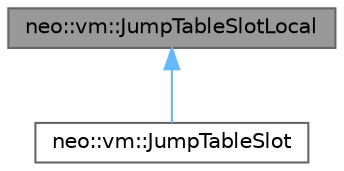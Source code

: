digraph "neo::vm::JumpTableSlotLocal"
{
 // LATEX_PDF_SIZE
  bgcolor="transparent";
  edge [fontname=Helvetica,fontsize=10,labelfontname=Helvetica,labelfontsize=10];
  node [fontname=Helvetica,fontsize=10,shape=box,height=0.2,width=0.4];
  Node1 [id="Node000001",label="neo::vm::JumpTableSlotLocal",height=0.2,width=0.4,color="gray40", fillcolor="grey60", style="filled", fontcolor="black",tooltip="Local variable-related slot opcode handlers for the JumpTable."];
  Node1 -> Node2 [id="edge1_Node000001_Node000002",dir="back",color="steelblue1",style="solid",tooltip=" "];
  Node2 [id="Node000002",label="neo::vm::JumpTableSlot",height=0.2,width=0.4,color="gray40", fillcolor="white", style="filled",URL="$classneo_1_1vm_1_1_jump_table_slot.html",tooltip="Slot-related opcode handlers for the JumpTable."];
}

